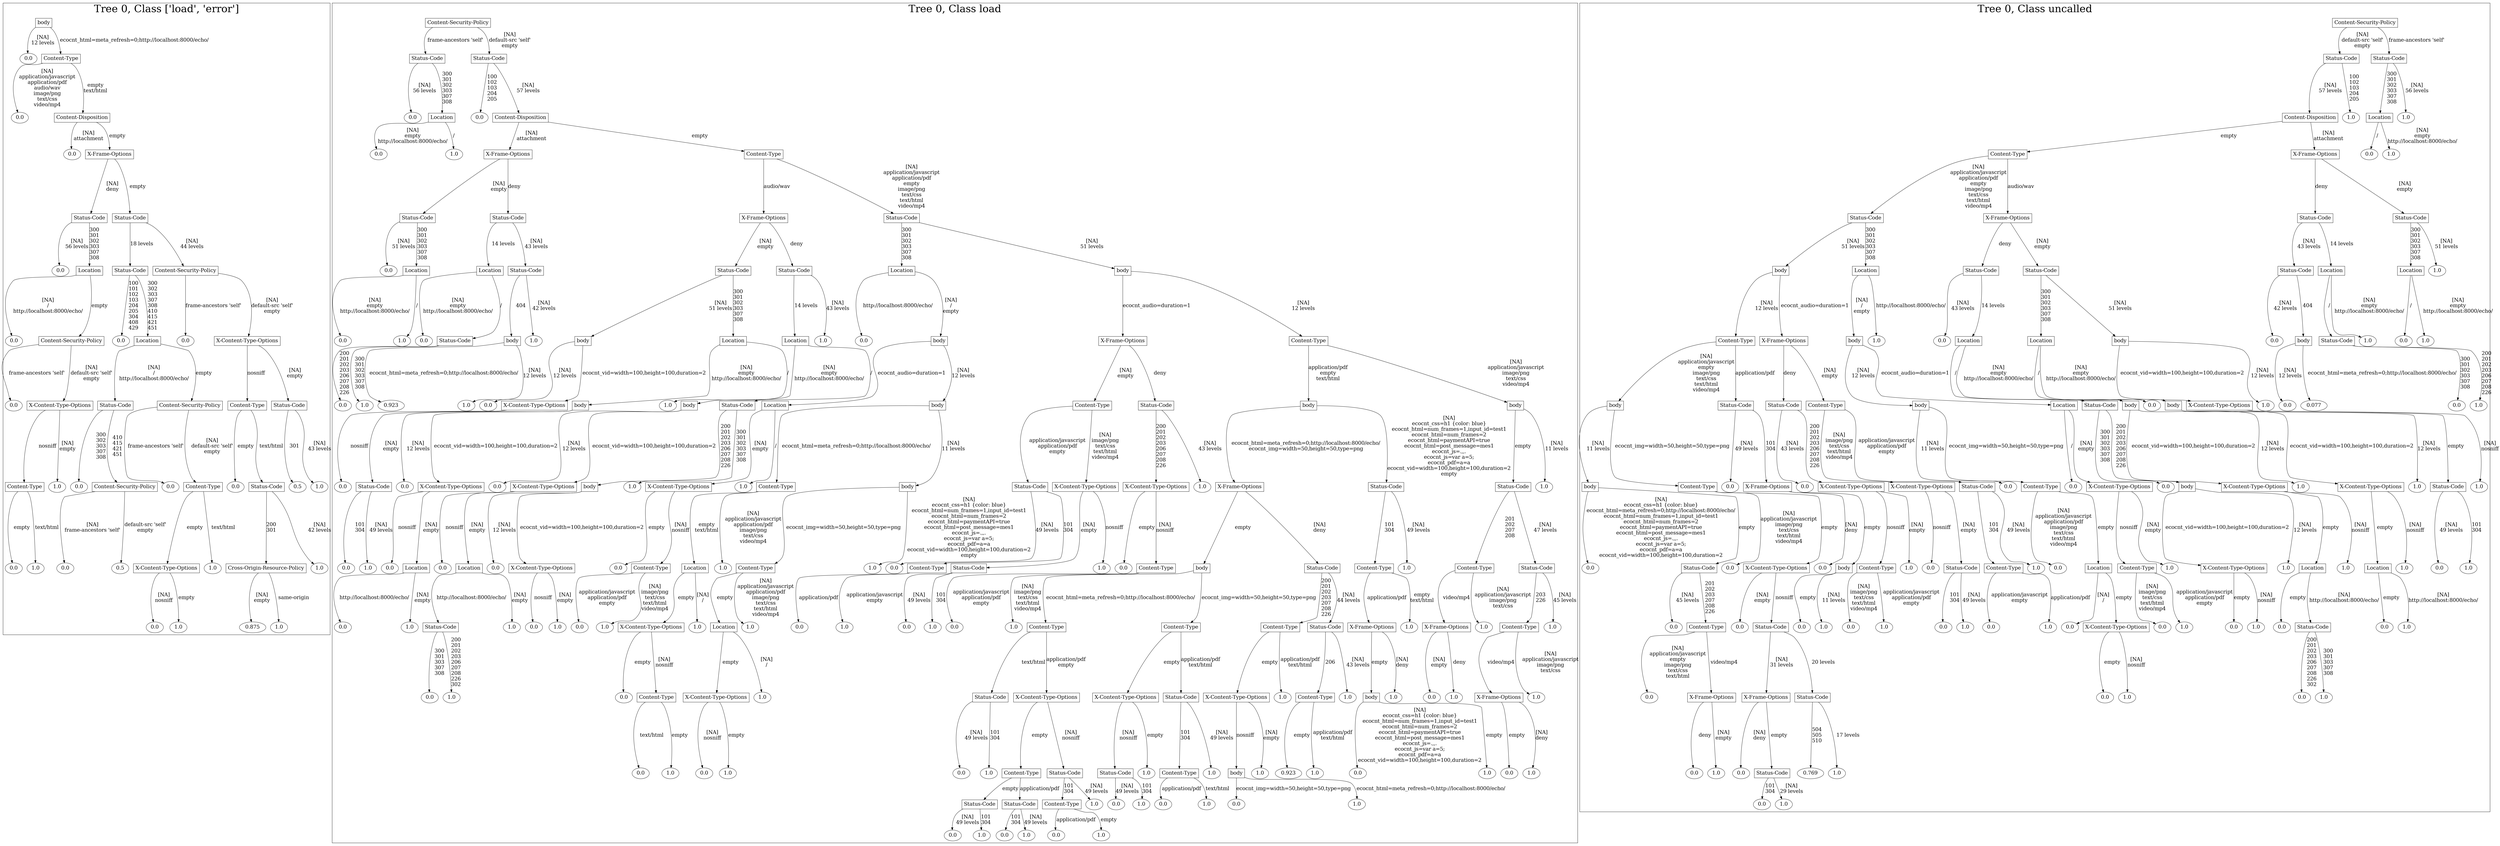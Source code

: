 /*
Generated by:
    http://https://github.com/h2oai/h2o-3/tree/master/h2o-genmodel/src/main/java/hex/genmodel/tools/PrintMojo.java
*/

/*
On a mac:

$ brew install graphviz
$ dot -Tpng file.gv -o file.png
$ open file.png
*/

digraph G {

subgraph cluster_0 {
/* Nodes */

/* Level 0 */
{
"SG_0_Node_0" [shape=box, fontsize=20, label="body"]
}

/* Level 1 */
{
"SG_0_Node_26" [fontsize=20, label="0.0"]
"SG_0_Node_1" [shape=box, fontsize=20, label="Content-Type"]
}

/* Level 2 */
{
"SG_0_Node_27" [fontsize=20, label="0.0"]
"SG_0_Node_2" [shape=box, fontsize=20, label="Content-Disposition"]
}

/* Level 3 */
{
"SG_0_Node_28" [fontsize=20, label="0.0"]
"SG_0_Node_3" [shape=box, fontsize=20, label="X-Frame-Options"]
}

/* Level 4 */
{
"SG_0_Node_4" [shape=box, fontsize=20, label="Status-Code"]
"SG_0_Node_5" [shape=box, fontsize=20, label="Status-Code"]
}

/* Level 5 */
{
"SG_0_Node_29" [fontsize=20, label="0.0"]
"SG_0_Node_6" [shape=box, fontsize=20, label="Location"]
"SG_0_Node_7" [shape=box, fontsize=20, label="Status-Code"]
"SG_0_Node_8" [shape=box, fontsize=20, label="Content-Security-Policy"]
}

/* Level 6 */
{
"SG_0_Node_30" [fontsize=20, label="0.0"]
"SG_0_Node_9" [shape=box, fontsize=20, label="Content-Security-Policy"]
"SG_0_Node_31" [fontsize=20, label="0.0"]
"SG_0_Node_10" [shape=box, fontsize=20, label="Location"]
"SG_0_Node_32" [fontsize=20, label="0.0"]
"SG_0_Node_11" [shape=box, fontsize=20, label="X-Content-Type-Options"]
}

/* Level 7 */
{
"SG_0_Node_33" [fontsize=20, label="0.0"]
"SG_0_Node_12" [shape=box, fontsize=20, label="X-Content-Type-Options"]
"SG_0_Node_13" [shape=box, fontsize=20, label="Status-Code"]
"SG_0_Node_14" [shape=box, fontsize=20, label="Content-Security-Policy"]
"SG_0_Node_15" [shape=box, fontsize=20, label="Content-Type"]
"SG_0_Node_16" [shape=box, fontsize=20, label="Status-Code"]
}

/* Level 8 */
{
"SG_0_Node_17" [shape=box, fontsize=20, label="Content-Type"]
"SG_0_Node_34" [fontsize=20, label="1.0"]
"SG_0_Node_35" [fontsize=20, label="0.0"]
"SG_0_Node_18" [shape=box, fontsize=20, label="Content-Security-Policy"]
"SG_0_Node_36" [fontsize=20, label="0.0"]
"SG_0_Node_19" [shape=box, fontsize=20, label="Content-Type"]
"SG_0_Node_37" [fontsize=20, label="0.0"]
"SG_0_Node_20" [shape=box, fontsize=20, label="Status-Code"]
"SG_0_Node_38" [fontsize=20, label="0.5"]
"SG_0_Node_39" [fontsize=20, label="1.0"]
}

/* Level 9 */
{
"SG_0_Node_40" [fontsize=20, label="0.0"]
"SG_0_Node_41" [fontsize=20, label="1.0"]
"SG_0_Node_42" [fontsize=20, label="0.0"]
"SG_0_Node_43" [fontsize=20, label="0.5"]
"SG_0_Node_23" [shape=box, fontsize=20, label="X-Content-Type-Options"]
"SG_0_Node_44" [fontsize=20, label="1.0"]
"SG_0_Node_24" [shape=box, fontsize=20, label="Cross-Origin-Resource-Policy"]
"SG_0_Node_45" [fontsize=20, label="1.0"]
}

/* Level 10 */
{
"SG_0_Node_46" [fontsize=20, label="0.0"]
"SG_0_Node_47" [fontsize=20, label="1.0"]
"SG_0_Node_48" [fontsize=20, label="0.875"]
"SG_0_Node_49" [fontsize=20, label="1.0"]
}

/* Edges */
"SG_0_Node_0" -> "SG_0_Node_26" [fontsize=20, label="[NA]
12 levels
"]
"SG_0_Node_0" -> "SG_0_Node_1" [fontsize=20, label="ecocnt_html=meta_refresh=0;http://localhost:8000/echo/
"]
"SG_0_Node_1" -> "SG_0_Node_27" [fontsize=20, label="[NA]
application/javascript
application/pdf
audio/wav
image/png
text/css
video/mp4
"]
"SG_0_Node_1" -> "SG_0_Node_2" [fontsize=20, label="empty
text/html
"]
"SG_0_Node_2" -> "SG_0_Node_28" [fontsize=20, label="[NA]
attachment
"]
"SG_0_Node_2" -> "SG_0_Node_3" [fontsize=20, label="empty
"]
"SG_0_Node_3" -> "SG_0_Node_4" [fontsize=20, label="[NA]
deny
"]
"SG_0_Node_3" -> "SG_0_Node_5" [fontsize=20, label="empty
"]
"SG_0_Node_5" -> "SG_0_Node_7" [fontsize=20, label="18 levels
"]
"SG_0_Node_5" -> "SG_0_Node_8" [fontsize=20, label="[NA]
44 levels
"]
"SG_0_Node_8" -> "SG_0_Node_32" [fontsize=20, label="frame-ancestors 'self'
"]
"SG_0_Node_8" -> "SG_0_Node_11" [fontsize=20, label="[NA]
default-src 'self'
empty
"]
"SG_0_Node_11" -> "SG_0_Node_15" [fontsize=20, label="nosniff
"]
"SG_0_Node_11" -> "SG_0_Node_16" [fontsize=20, label="[NA]
empty
"]
"SG_0_Node_16" -> "SG_0_Node_38" [fontsize=20, label="301
"]
"SG_0_Node_16" -> "SG_0_Node_39" [fontsize=20, label="[NA]
43 levels
"]
"SG_0_Node_15" -> "SG_0_Node_37" [fontsize=20, label="empty
"]
"SG_0_Node_15" -> "SG_0_Node_20" [fontsize=20, label="text/html
"]
"SG_0_Node_20" -> "SG_0_Node_24" [fontsize=20, label="200
301
"]
"SG_0_Node_20" -> "SG_0_Node_45" [fontsize=20, label="[NA]
42 levels
"]
"SG_0_Node_24" -> "SG_0_Node_48" [fontsize=20, label="[NA]
empty
"]
"SG_0_Node_24" -> "SG_0_Node_49" [fontsize=20, label="same-origin
"]
"SG_0_Node_7" -> "SG_0_Node_31" [fontsize=20, label="100
101
102
103
204
205
304
408
429
"]
"SG_0_Node_7" -> "SG_0_Node_10" [fontsize=20, label="300
302
303
307
308
410
415
421
451
"]
"SG_0_Node_10" -> "SG_0_Node_13" [fontsize=20, label="[NA]
/
http://localhost:8000/echo/
"]
"SG_0_Node_10" -> "SG_0_Node_14" [fontsize=20, label="empty
"]
"SG_0_Node_14" -> "SG_0_Node_36" [fontsize=20, label="frame-ancestors 'self'
"]
"SG_0_Node_14" -> "SG_0_Node_19" [fontsize=20, label="[NA]
default-src 'self'
empty
"]
"SG_0_Node_19" -> "SG_0_Node_23" [fontsize=20, label="empty
"]
"SG_0_Node_19" -> "SG_0_Node_44" [fontsize=20, label="text/html
"]
"SG_0_Node_23" -> "SG_0_Node_46" [fontsize=20, label="[NA]
nosniff
"]
"SG_0_Node_23" -> "SG_0_Node_47" [fontsize=20, label="empty
"]
"SG_0_Node_13" -> "SG_0_Node_35" [fontsize=20, label="300
302
303
307
308
"]
"SG_0_Node_13" -> "SG_0_Node_18" [fontsize=20, label="410
415
421
451
"]
"SG_0_Node_18" -> "SG_0_Node_42" [fontsize=20, label="[NA]
frame-ancestors 'self'
"]
"SG_0_Node_18" -> "SG_0_Node_43" [fontsize=20, label="default-src 'self'
empty
"]
"SG_0_Node_4" -> "SG_0_Node_29" [fontsize=20, label="[NA]
56 levels
"]
"SG_0_Node_4" -> "SG_0_Node_6" [fontsize=20, label="300
301
302
303
307
308
"]
"SG_0_Node_6" -> "SG_0_Node_30" [fontsize=20, label="[NA]
/
http://localhost:8000/echo/
"]
"SG_0_Node_6" -> "SG_0_Node_9" [fontsize=20, label="empty
"]
"SG_0_Node_9" -> "SG_0_Node_33" [fontsize=20, label="frame-ancestors 'self'
"]
"SG_0_Node_9" -> "SG_0_Node_12" [fontsize=20, label="[NA]
default-src 'self'
empty
"]
"SG_0_Node_12" -> "SG_0_Node_17" [fontsize=20, label="nosniff
"]
"SG_0_Node_12" -> "SG_0_Node_34" [fontsize=20, label="[NA]
empty
"]
"SG_0_Node_17" -> "SG_0_Node_40" [fontsize=20, label="empty
"]
"SG_0_Node_17" -> "SG_0_Node_41" [fontsize=20, label="text/html
"]

fontsize=40
label="Tree 0, Class ['load', 'error']"
}

subgraph cluster_1 {
/* Nodes */

/* Level 0 */
{
"SG_1_Node_0" [shape=box, fontsize=20, label="Content-Security-Policy"]
}

/* Level 1 */
{
"SG_1_Node_1" [shape=box, fontsize=20, label="Status-Code"]
"SG_1_Node_2" [shape=box, fontsize=20, label="Status-Code"]
}

/* Level 2 */
{
"SG_1_Node_93" [fontsize=20, label="0.0"]
"SG_1_Node_3" [shape=box, fontsize=20, label="Location"]
"SG_1_Node_94" [fontsize=20, label="0.0"]
"SG_1_Node_4" [shape=box, fontsize=20, label="Content-Disposition"]
}

/* Level 3 */
{
"SG_1_Node_95" [fontsize=20, label="0.0"]
"SG_1_Node_96" [fontsize=20, label="1.0"]
"SG_1_Node_5" [shape=box, fontsize=20, label="X-Frame-Options"]
"SG_1_Node_6" [shape=box, fontsize=20, label="Content-Type"]
}

/* Level 4 */
{
"SG_1_Node_7" [shape=box, fontsize=20, label="Status-Code"]
"SG_1_Node_8" [shape=box, fontsize=20, label="Status-Code"]
"SG_1_Node_9" [shape=box, fontsize=20, label="X-Frame-Options"]
"SG_1_Node_10" [shape=box, fontsize=20, label="Status-Code"]
}

/* Level 5 */
{
"SG_1_Node_97" [fontsize=20, label="0.0"]
"SG_1_Node_11" [shape=box, fontsize=20, label="Location"]
"SG_1_Node_12" [shape=box, fontsize=20, label="Location"]
"SG_1_Node_13" [shape=box, fontsize=20, label="Status-Code"]
"SG_1_Node_14" [shape=box, fontsize=20, label="Status-Code"]
"SG_1_Node_15" [shape=box, fontsize=20, label="Status-Code"]
"SG_1_Node_16" [shape=box, fontsize=20, label="Location"]
"SG_1_Node_17" [shape=box, fontsize=20, label="body"]
}

/* Level 6 */
{
"SG_1_Node_98" [fontsize=20, label="0.0"]
"SG_1_Node_99" [fontsize=20, label="1.0"]
"SG_1_Node_100" [fontsize=20, label="0.0"]
"SG_1_Node_18" [shape=box, fontsize=20, label="Status-Code"]
"SG_1_Node_19" [shape=box, fontsize=20, label="body"]
"SG_1_Node_101" [fontsize=20, label="1.0"]
"SG_1_Node_20" [shape=box, fontsize=20, label="body"]
"SG_1_Node_21" [shape=box, fontsize=20, label="Location"]
"SG_1_Node_22" [shape=box, fontsize=20, label="Location"]
"SG_1_Node_102" [fontsize=20, label="1.0"]
"SG_1_Node_103" [fontsize=20, label="0.0"]
"SG_1_Node_23" [shape=box, fontsize=20, label="body"]
"SG_1_Node_24" [shape=box, fontsize=20, label="X-Frame-Options"]
"SG_1_Node_25" [shape=box, fontsize=20, label="Content-Type"]
}

/* Level 7 */
{
"SG_1_Node_104" [fontsize=20, label="0.0"]
"SG_1_Node_105" [fontsize=20, label="1.0"]
"SG_1_Node_106" [fontsize=20, label="0.923"]
"SG_1_Node_107" [fontsize=20, label="1.0"]
"SG_1_Node_108" [fontsize=20, label="0.0"]
"SG_1_Node_27" [shape=box, fontsize=20, label="X-Content-Type-Options"]
"SG_1_Node_28" [shape=box, fontsize=20, label="body"]
"SG_1_Node_109" [fontsize=20, label="1.0"]
"SG_1_Node_29" [shape=box, fontsize=20, label="body"]
"SG_1_Node_30" [shape=box, fontsize=20, label="Status-Code"]
"SG_1_Node_31" [shape=box, fontsize=20, label="Location"]
"SG_1_Node_32" [shape=box, fontsize=20, label="body"]
"SG_1_Node_33" [shape=box, fontsize=20, label="Content-Type"]
"SG_1_Node_34" [shape=box, fontsize=20, label="Status-Code"]
"SG_1_Node_35" [shape=box, fontsize=20, label="body"]
"SG_1_Node_36" [shape=box, fontsize=20, label="body"]
}

/* Level 8 */
{
"SG_1_Node_110" [fontsize=20, label="0.0"]
"SG_1_Node_37" [shape=box, fontsize=20, label="Status-Code"]
"SG_1_Node_111" [fontsize=20, label="0.0"]
"SG_1_Node_38" [shape=box, fontsize=20, label="X-Content-Type-Options"]
"SG_1_Node_112" [fontsize=20, label="0.0"]
"SG_1_Node_39" [shape=box, fontsize=20, label="X-Content-Type-Options"]
"SG_1_Node_40" [shape=box, fontsize=20, label="body"]
"SG_1_Node_113" [fontsize=20, label="1.0"]
"SG_1_Node_41" [shape=box, fontsize=20, label="X-Content-Type-Options"]
"SG_1_Node_114" [fontsize=20, label="1.0"]
"SG_1_Node_42" [shape=box, fontsize=20, label="Content-Type"]
"SG_1_Node_43" [shape=box, fontsize=20, label="body"]
"SG_1_Node_44" [shape=box, fontsize=20, label="Status-Code"]
"SG_1_Node_45" [shape=box, fontsize=20, label="X-Content-Type-Options"]
"SG_1_Node_46" [shape=box, fontsize=20, label="X-Content-Type-Options"]
"SG_1_Node_115" [fontsize=20, label="1.0"]
"SG_1_Node_47" [shape=box, fontsize=20, label="X-Frame-Options"]
"SG_1_Node_48" [shape=box, fontsize=20, label="Status-Code"]
"SG_1_Node_49" [shape=box, fontsize=20, label="Status-Code"]
"SG_1_Node_116" [fontsize=20, label="1.0"]
}

/* Level 9 */
{
"SG_1_Node_117" [fontsize=20, label="0.0"]
"SG_1_Node_118" [fontsize=20, label="1.0"]
"SG_1_Node_119" [fontsize=20, label="0.0"]
"SG_1_Node_50" [shape=box, fontsize=20, label="Location"]
"SG_1_Node_120" [fontsize=20, label="0.0"]
"SG_1_Node_51" [shape=box, fontsize=20, label="Location"]
"SG_1_Node_121" [fontsize=20, label="0.0"]
"SG_1_Node_52" [shape=box, fontsize=20, label="X-Content-Type-Options"]
"SG_1_Node_122" [fontsize=20, label="0.0"]
"SG_1_Node_53" [shape=box, fontsize=20, label="Content-Type"]
"SG_1_Node_54" [shape=box, fontsize=20, label="Location"]
"SG_1_Node_123" [fontsize=20, label="1.0"]
"SG_1_Node_55" [shape=box, fontsize=20, label="Content-Type"]
"SG_1_Node_124" [fontsize=20, label="1.0"]
"SG_1_Node_125" [fontsize=20, label="0.0"]
"SG_1_Node_56" [shape=box, fontsize=20, label="Content-Type"]
"SG_1_Node_57" [shape=box, fontsize=20, label="Status-Code"]
"SG_1_Node_126" [fontsize=20, label="1.0"]
"SG_1_Node_127" [fontsize=20, label="0.0"]
"SG_1_Node_58" [shape=box, fontsize=20, label="Content-Type"]
"SG_1_Node_59" [shape=box, fontsize=20, label="body"]
"SG_1_Node_60" [shape=box, fontsize=20, label="Status-Code"]
"SG_1_Node_61" [shape=box, fontsize=20, label="Content-Type"]
"SG_1_Node_128" [fontsize=20, label="1.0"]
"SG_1_Node_62" [shape=box, fontsize=20, label="Content-Type"]
"SG_1_Node_63" [shape=box, fontsize=20, label="Status-Code"]
}

/* Level 10 */
{
"SG_1_Node_129" [fontsize=20, label="0.0"]
"SG_1_Node_130" [fontsize=20, label="1.0"]
"SG_1_Node_64" [shape=box, fontsize=20, label="Status-Code"]
"SG_1_Node_131" [fontsize=20, label="1.0"]
"SG_1_Node_132" [fontsize=20, label="0.0"]
"SG_1_Node_133" [fontsize=20, label="1.0"]
"SG_1_Node_134" [fontsize=20, label="0.0"]
"SG_1_Node_135" [fontsize=20, label="1.0"]
"SG_1_Node_65" [shape=box, fontsize=20, label="X-Content-Type-Options"]
"SG_1_Node_136" [fontsize=20, label="1.0"]
"SG_1_Node_66" [shape=box, fontsize=20, label="Location"]
"SG_1_Node_137" [fontsize=20, label="1.0"]
"SG_1_Node_138" [fontsize=20, label="0.0"]
"SG_1_Node_139" [fontsize=20, label="1.0"]
"SG_1_Node_140" [fontsize=20, label="0.0"]
"SG_1_Node_141" [fontsize=20, label="1.0"]
"SG_1_Node_142" [fontsize=20, label="0.0"]
"SG_1_Node_143" [fontsize=20, label="1.0"]
"SG_1_Node_67" [shape=box, fontsize=20, label="Content-Type"]
"SG_1_Node_68" [shape=box, fontsize=20, label="Content-Type"]
"SG_1_Node_69" [shape=box, fontsize=20, label="Content-Type"]
"SG_1_Node_70" [shape=box, fontsize=20, label="Status-Code"]
"SG_1_Node_71" [shape=box, fontsize=20, label="X-Frame-Options"]
"SG_1_Node_144" [fontsize=20, label="1.0"]
"SG_1_Node_72" [shape=box, fontsize=20, label="X-Frame-Options"]
"SG_1_Node_145" [fontsize=20, label="1.0"]
"SG_1_Node_73" [shape=box, fontsize=20, label="Content-Type"]
"SG_1_Node_146" [fontsize=20, label="1.0"]
}

/* Level 11 */
{
"SG_1_Node_147" [fontsize=20, label="0.0"]
"SG_1_Node_148" [fontsize=20, label="1.0"]
"SG_1_Node_149" [fontsize=20, label="0.0"]
"SG_1_Node_74" [shape=box, fontsize=20, label="Content-Type"]
"SG_1_Node_75" [shape=box, fontsize=20, label="X-Content-Type-Options"]
"SG_1_Node_150" [fontsize=20, label="1.0"]
"SG_1_Node_76" [shape=box, fontsize=20, label="Status-Code"]
"SG_1_Node_77" [shape=box, fontsize=20, label="X-Content-Type-Options"]
"SG_1_Node_78" [shape=box, fontsize=20, label="X-Content-Type-Options"]
"SG_1_Node_79" [shape=box, fontsize=20, label="Status-Code"]
"SG_1_Node_80" [shape=box, fontsize=20, label="X-Content-Type-Options"]
"SG_1_Node_151" [fontsize=20, label="1.0"]
"SG_1_Node_81" [shape=box, fontsize=20, label="Content-Type"]
"SG_1_Node_152" [fontsize=20, label="1.0"]
"SG_1_Node_82" [shape=box, fontsize=20, label="body"]
"SG_1_Node_153" [fontsize=20, label="1.0"]
"SG_1_Node_154" [fontsize=20, label="0.0"]
"SG_1_Node_155" [fontsize=20, label="1.0"]
"SG_1_Node_83" [shape=box, fontsize=20, label="X-Frame-Options"]
"SG_1_Node_156" [fontsize=20, label="1.0"]
}

/* Level 12 */
{
"SG_1_Node_157" [fontsize=20, label="0.0"]
"SG_1_Node_158" [fontsize=20, label="1.0"]
"SG_1_Node_159" [fontsize=20, label="0.0"]
"SG_1_Node_160" [fontsize=20, label="1.0"]
"SG_1_Node_161" [fontsize=20, label="0.0"]
"SG_1_Node_162" [fontsize=20, label="1.0"]
"SG_1_Node_84" [shape=box, fontsize=20, label="Content-Type"]
"SG_1_Node_85" [shape=box, fontsize=20, label="Status-Code"]
"SG_1_Node_86" [shape=box, fontsize=20, label="Status-Code"]
"SG_1_Node_163" [fontsize=20, label="1.0"]
"SG_1_Node_87" [shape=box, fontsize=20, label="Content-Type"]
"SG_1_Node_164" [fontsize=20, label="1.0"]
"SG_1_Node_88" [shape=box, fontsize=20, label="body"]
"SG_1_Node_165" [fontsize=20, label="1.0"]
"SG_1_Node_166" [fontsize=20, label="0.923"]
"SG_1_Node_167" [fontsize=20, label="1.0"]
"SG_1_Node_168" [fontsize=20, label="0.0"]
"SG_1_Node_169" [fontsize=20, label="1.0"]
"SG_1_Node_170" [fontsize=20, label="0.0"]
"SG_1_Node_171" [fontsize=20, label="1.0"]
}

/* Level 13 */
{
"SG_1_Node_90" [shape=box, fontsize=20, label="Status-Code"]
"SG_1_Node_91" [shape=box, fontsize=20, label="Status-Code"]
"SG_1_Node_92" [shape=box, fontsize=20, label="Content-Type"]
"SG_1_Node_172" [fontsize=20, label="1.0"]
"SG_1_Node_173" [fontsize=20, label="0.0"]
"SG_1_Node_174" [fontsize=20, label="1.0"]
"SG_1_Node_175" [fontsize=20, label="0.0"]
"SG_1_Node_176" [fontsize=20, label="1.0"]
"SG_1_Node_177" [fontsize=20, label="0.0"]
"SG_1_Node_178" [fontsize=20, label="1.0"]
}

/* Level 14 */
{
"SG_1_Node_179" [fontsize=20, label="0.0"]
"SG_1_Node_180" [fontsize=20, label="1.0"]
"SG_1_Node_181" [fontsize=20, label="0.0"]
"SG_1_Node_182" [fontsize=20, label="1.0"]
"SG_1_Node_183" [fontsize=20, label="0.0"]
"SG_1_Node_184" [fontsize=20, label="1.0"]
}

/* Edges */
"SG_1_Node_0" -> "SG_1_Node_1" [fontsize=20, label="frame-ancestors 'self'
"]
"SG_1_Node_0" -> "SG_1_Node_2" [fontsize=20, label="[NA]
default-src 'self'
empty
"]
"SG_1_Node_2" -> "SG_1_Node_94" [fontsize=20, label="100
102
103
204
205
"]
"SG_1_Node_2" -> "SG_1_Node_4" [fontsize=20, label="[NA]
57 levels
"]
"SG_1_Node_4" -> "SG_1_Node_5" [fontsize=20, label="[NA]
attachment
"]
"SG_1_Node_4" -> "SG_1_Node_6" [fontsize=20, label="empty
"]
"SG_1_Node_6" -> "SG_1_Node_9" [fontsize=20, label="audio/wav
"]
"SG_1_Node_6" -> "SG_1_Node_10" [fontsize=20, label="[NA]
application/javascript
application/pdf
empty
image/png
text/css
text/html
video/mp4
"]
"SG_1_Node_10" -> "SG_1_Node_16" [fontsize=20, label="300
301
302
303
307
308
"]
"SG_1_Node_10" -> "SG_1_Node_17" [fontsize=20, label="[NA]
51 levels
"]
"SG_1_Node_17" -> "SG_1_Node_24" [fontsize=20, label="ecocnt_audio=duration=1
"]
"SG_1_Node_17" -> "SG_1_Node_25" [fontsize=20, label="[NA]
12 levels
"]
"SG_1_Node_25" -> "SG_1_Node_35" [fontsize=20, label="application/pdf
empty
text/html
"]
"SG_1_Node_25" -> "SG_1_Node_36" [fontsize=20, label="[NA]
application/javascript
image/png
text/css
video/mp4
"]
"SG_1_Node_36" -> "SG_1_Node_49" [fontsize=20, label="empty
"]
"SG_1_Node_36" -> "SG_1_Node_116" [fontsize=20, label="[NA]
11 levels
"]
"SG_1_Node_49" -> "SG_1_Node_62" [fontsize=20, label="201
202
207
208
"]
"SG_1_Node_49" -> "SG_1_Node_63" [fontsize=20, label="[NA]
47 levels
"]
"SG_1_Node_63" -> "SG_1_Node_73" [fontsize=20, label="203
226
"]
"SG_1_Node_63" -> "SG_1_Node_146" [fontsize=20, label="[NA]
45 levels
"]
"SG_1_Node_73" -> "SG_1_Node_83" [fontsize=20, label="video/mp4
"]
"SG_1_Node_73" -> "SG_1_Node_156" [fontsize=20, label="[NA]
application/javascript
image/png
text/css
"]
"SG_1_Node_83" -> "SG_1_Node_170" [fontsize=20, label="empty
"]
"SG_1_Node_83" -> "SG_1_Node_171" [fontsize=20, label="[NA]
deny
"]
"SG_1_Node_62" -> "SG_1_Node_72" [fontsize=20, label="video/mp4
"]
"SG_1_Node_62" -> "SG_1_Node_145" [fontsize=20, label="[NA]
application/javascript
image/png
text/css
"]
"SG_1_Node_72" -> "SG_1_Node_154" [fontsize=20, label="[NA]
empty
"]
"SG_1_Node_72" -> "SG_1_Node_155" [fontsize=20, label="deny
"]
"SG_1_Node_35" -> "SG_1_Node_47" [fontsize=20, label="ecocnt_html=meta_refresh=0;http://localhost:8000/echo/
ecocnt_img=width=50,height=50,type=png
"]
"SG_1_Node_35" -> "SG_1_Node_48" [fontsize=20, label="[NA]
ecocnt_css=h1 {color: blue}
ecocnt_html=num_frames=1,input_id=test1
ecocnt_html=num_frames=2
ecocnt_html=paymentAPI=true
ecocnt_html=post_message=mes1
ecocnt_js=.,,.
ecocnt_js=var a=5;
ecocnt_pdf=a=a
ecocnt_vid=width=100,height=100,duration=2
empty
"]
"SG_1_Node_48" -> "SG_1_Node_61" [fontsize=20, label="101
304
"]
"SG_1_Node_48" -> "SG_1_Node_128" [fontsize=20, label="[NA]
49 levels
"]
"SG_1_Node_61" -> "SG_1_Node_71" [fontsize=20, label="application/pdf
"]
"SG_1_Node_61" -> "SG_1_Node_144" [fontsize=20, label="empty
text/html
"]
"SG_1_Node_71" -> "SG_1_Node_82" [fontsize=20, label="empty
"]
"SG_1_Node_71" -> "SG_1_Node_153" [fontsize=20, label="[NA]
deny
"]
"SG_1_Node_82" -> "SG_1_Node_168" [fontsize=20, label="[NA]
ecocnt_css=h1 {color: blue}
ecocnt_html=num_frames=1,input_id=test1
ecocnt_html=num_frames=2
ecocnt_html=paymentAPI=true
ecocnt_html=post_message=mes1
ecocnt_js=.,,.
ecocnt_js=var a=5;
ecocnt_pdf=a=a
ecocnt_vid=width=100,height=100,duration=2
"]
"SG_1_Node_82" -> "SG_1_Node_169" [fontsize=20, label="empty
"]
"SG_1_Node_47" -> "SG_1_Node_59" [fontsize=20, label="empty
"]
"SG_1_Node_47" -> "SG_1_Node_60" [fontsize=20, label="[NA]
deny
"]
"SG_1_Node_60" -> "SG_1_Node_69" [fontsize=20, label="200
201
202
203
207
208
226
"]
"SG_1_Node_60" -> "SG_1_Node_70" [fontsize=20, label="[NA]
44 levels
"]
"SG_1_Node_70" -> "SG_1_Node_81" [fontsize=20, label="206
"]
"SG_1_Node_70" -> "SG_1_Node_152" [fontsize=20, label="[NA]
43 levels
"]
"SG_1_Node_81" -> "SG_1_Node_166" [fontsize=20, label="empty
"]
"SG_1_Node_81" -> "SG_1_Node_167" [fontsize=20, label="application/pdf
text/html
"]
"SG_1_Node_69" -> "SG_1_Node_80" [fontsize=20, label="empty
"]
"SG_1_Node_69" -> "SG_1_Node_151" [fontsize=20, label="application/pdf
text/html
"]
"SG_1_Node_80" -> "SG_1_Node_88" [fontsize=20, label="nosniff
"]
"SG_1_Node_80" -> "SG_1_Node_165" [fontsize=20, label="[NA]
empty
"]
"SG_1_Node_88" -> "SG_1_Node_177" [fontsize=20, label="ecocnt_img=width=50,height=50,type=png
"]
"SG_1_Node_88" -> "SG_1_Node_178" [fontsize=20, label="ecocnt_html=meta_refresh=0;http://localhost:8000/echo/
"]
"SG_1_Node_59" -> "SG_1_Node_67" [fontsize=20, label="ecocnt_html=meta_refresh=0;http://localhost:8000/echo/
"]
"SG_1_Node_59" -> "SG_1_Node_68" [fontsize=20, label="ecocnt_img=width=50,height=50,type=png
"]
"SG_1_Node_68" -> "SG_1_Node_78" [fontsize=20, label="empty
"]
"SG_1_Node_68" -> "SG_1_Node_79" [fontsize=20, label="application/pdf
text/html
"]
"SG_1_Node_79" -> "SG_1_Node_87" [fontsize=20, label="101
304
"]
"SG_1_Node_79" -> "SG_1_Node_164" [fontsize=20, label="[NA]
49 levels
"]
"SG_1_Node_87" -> "SG_1_Node_175" [fontsize=20, label="application/pdf
"]
"SG_1_Node_87" -> "SG_1_Node_176" [fontsize=20, label="text/html
"]
"SG_1_Node_78" -> "SG_1_Node_86" [fontsize=20, label="[NA]
nosniff
"]
"SG_1_Node_78" -> "SG_1_Node_163" [fontsize=20, label="empty
"]
"SG_1_Node_86" -> "SG_1_Node_173" [fontsize=20, label="[NA]
49 levels
"]
"SG_1_Node_86" -> "SG_1_Node_174" [fontsize=20, label="101
304
"]
"SG_1_Node_67" -> "SG_1_Node_76" [fontsize=20, label="text/html
"]
"SG_1_Node_67" -> "SG_1_Node_77" [fontsize=20, label="application/pdf
empty
"]
"SG_1_Node_77" -> "SG_1_Node_84" [fontsize=20, label="empty
"]
"SG_1_Node_77" -> "SG_1_Node_85" [fontsize=20, label="[NA]
nosniff
"]
"SG_1_Node_85" -> "SG_1_Node_92" [fontsize=20, label="101
304
"]
"SG_1_Node_85" -> "SG_1_Node_172" [fontsize=20, label="[NA]
49 levels
"]
"SG_1_Node_92" -> "SG_1_Node_183" [fontsize=20, label="application/pdf
"]
"SG_1_Node_92" -> "SG_1_Node_184" [fontsize=20, label="empty
"]
"SG_1_Node_84" -> "SG_1_Node_90" [fontsize=20, label="empty
"]
"SG_1_Node_84" -> "SG_1_Node_91" [fontsize=20, label="application/pdf
"]
"SG_1_Node_91" -> "SG_1_Node_181" [fontsize=20, label="101
304
"]
"SG_1_Node_91" -> "SG_1_Node_182" [fontsize=20, label="[NA]
49 levels
"]
"SG_1_Node_90" -> "SG_1_Node_179" [fontsize=20, label="[NA]
49 levels
"]
"SG_1_Node_90" -> "SG_1_Node_180" [fontsize=20, label="101
304
"]
"SG_1_Node_76" -> "SG_1_Node_161" [fontsize=20, label="[NA]
49 levels
"]
"SG_1_Node_76" -> "SG_1_Node_162" [fontsize=20, label="101
304
"]
"SG_1_Node_24" -> "SG_1_Node_33" [fontsize=20, label="[NA]
empty
"]
"SG_1_Node_24" -> "SG_1_Node_34" [fontsize=20, label="deny
"]
"SG_1_Node_34" -> "SG_1_Node_46" [fontsize=20, label="200
201
202
203
206
207
208
226
"]
"SG_1_Node_34" -> "SG_1_Node_115" [fontsize=20, label="[NA]
43 levels
"]
"SG_1_Node_46" -> "SG_1_Node_127" [fontsize=20, label="empty
"]
"SG_1_Node_46" -> "SG_1_Node_58" [fontsize=20, label="[NA]
nosniff
"]
"SG_1_Node_58" -> "SG_1_Node_142" [fontsize=20, label="application/javascript
application/pdf
empty
"]
"SG_1_Node_58" -> "SG_1_Node_143" [fontsize=20, label="[NA]
image/png
text/css
text/html
video/mp4
"]
"SG_1_Node_33" -> "SG_1_Node_44" [fontsize=20, label="application/javascript
application/pdf
empty
"]
"SG_1_Node_33" -> "SG_1_Node_45" [fontsize=20, label="[NA]
image/png
text/css
text/html
video/mp4
"]
"SG_1_Node_45" -> "SG_1_Node_57" [fontsize=20, label="[NA]
empty
"]
"SG_1_Node_45" -> "SG_1_Node_126" [fontsize=20, label="nosniff
"]
"SG_1_Node_57" -> "SG_1_Node_140" [fontsize=20, label="[NA]
49 levels
"]
"SG_1_Node_57" -> "SG_1_Node_141" [fontsize=20, label="101
304
"]
"SG_1_Node_44" -> "SG_1_Node_125" [fontsize=20, label="[NA]
49 levels
"]
"SG_1_Node_44" -> "SG_1_Node_56" [fontsize=20, label="101
304
"]
"SG_1_Node_56" -> "SG_1_Node_138" [fontsize=20, label="application/pdf
"]
"SG_1_Node_56" -> "SG_1_Node_139" [fontsize=20, label="application/javascript
empty
"]
"SG_1_Node_16" -> "SG_1_Node_103" [fontsize=20, label="http://localhost:8000/echo/
"]
"SG_1_Node_16" -> "SG_1_Node_23" [fontsize=20, label="[NA]
/
empty
"]
"SG_1_Node_23" -> "SG_1_Node_31" [fontsize=20, label="ecocnt_audio=duration=1
"]
"SG_1_Node_23" -> "SG_1_Node_32" [fontsize=20, label="[NA]
12 levels
"]
"SG_1_Node_32" -> "SG_1_Node_42" [fontsize=20, label="ecocnt_html=meta_refresh=0;http://localhost:8000/echo/
"]
"SG_1_Node_32" -> "SG_1_Node_43" [fontsize=20, label="[NA]
11 levels
"]
"SG_1_Node_43" -> "SG_1_Node_55" [fontsize=20, label="ecocnt_img=width=50,height=50,type=png
"]
"SG_1_Node_43" -> "SG_1_Node_124" [fontsize=20, label="[NA]
ecocnt_css=h1 {color: blue}
ecocnt_html=num_frames=1,input_id=test1
ecocnt_html=num_frames=2
ecocnt_html=paymentAPI=true
ecocnt_html=post_message=mes1
ecocnt_js=.,,.
ecocnt_js=var a=5;
ecocnt_pdf=a=a
ecocnt_vid=width=100,height=100,duration=2
empty
"]
"SG_1_Node_55" -> "SG_1_Node_66" [fontsize=20, label="empty
"]
"SG_1_Node_55" -> "SG_1_Node_137" [fontsize=20, label="[NA]
application/javascript
application/pdf
image/png
text/css
text/html
video/mp4
"]
"SG_1_Node_66" -> "SG_1_Node_75" [fontsize=20, label="empty
"]
"SG_1_Node_66" -> "SG_1_Node_150" [fontsize=20, label="[NA]
/
"]
"SG_1_Node_75" -> "SG_1_Node_159" [fontsize=20, label="[NA]
nosniff
"]
"SG_1_Node_75" -> "SG_1_Node_160" [fontsize=20, label="empty
"]
"SG_1_Node_42" -> "SG_1_Node_54" [fontsize=20, label="empty
text/html
"]
"SG_1_Node_42" -> "SG_1_Node_123" [fontsize=20, label="[NA]
application/javascript
application/pdf
image/png
text/css
video/mp4
"]
"SG_1_Node_54" -> "SG_1_Node_65" [fontsize=20, label="empty
"]
"SG_1_Node_54" -> "SG_1_Node_136" [fontsize=20, label="[NA]
/
"]
"SG_1_Node_65" -> "SG_1_Node_149" [fontsize=20, label="empty
"]
"SG_1_Node_65" -> "SG_1_Node_74" [fontsize=20, label="[NA]
nosniff
"]
"SG_1_Node_74" -> "SG_1_Node_157" [fontsize=20, label="text/html
"]
"SG_1_Node_74" -> "SG_1_Node_158" [fontsize=20, label="empty
"]
"SG_1_Node_31" -> "SG_1_Node_41" [fontsize=20, label="[NA]
empty
"]
"SG_1_Node_31" -> "SG_1_Node_114" [fontsize=20, label="/
"]
"SG_1_Node_41" -> "SG_1_Node_122" [fontsize=20, label="empty
"]
"SG_1_Node_41" -> "SG_1_Node_53" [fontsize=20, label="[NA]
nosniff
"]
"SG_1_Node_53" -> "SG_1_Node_134" [fontsize=20, label="application/javascript
application/pdf
empty
"]
"SG_1_Node_53" -> "SG_1_Node_135" [fontsize=20, label="[NA]
image/png
text/css
text/html
video/mp4
"]
"SG_1_Node_9" -> "SG_1_Node_14" [fontsize=20, label="[NA]
empty
"]
"SG_1_Node_9" -> "SG_1_Node_15" [fontsize=20, label="deny
"]
"SG_1_Node_15" -> "SG_1_Node_22" [fontsize=20, label="14 levels
"]
"SG_1_Node_15" -> "SG_1_Node_102" [fontsize=20, label="[NA]
43 levels
"]
"SG_1_Node_22" -> "SG_1_Node_29" [fontsize=20, label="[NA]
empty
http://localhost:8000/echo/
"]
"SG_1_Node_22" -> "SG_1_Node_30" [fontsize=20, label="/
"]
"SG_1_Node_30" -> "SG_1_Node_40" [fontsize=20, label="200
201
202
203
206
207
208
226
"]
"SG_1_Node_30" -> "SG_1_Node_113" [fontsize=20, label="300
301
302
303
307
308
"]
"SG_1_Node_40" -> "SG_1_Node_121" [fontsize=20, label="[NA]
12 levels
"]
"SG_1_Node_40" -> "SG_1_Node_52" [fontsize=20, label="ecocnt_vid=width=100,height=100,duration=2
"]
"SG_1_Node_52" -> "SG_1_Node_132" [fontsize=20, label="nosniff
"]
"SG_1_Node_52" -> "SG_1_Node_133" [fontsize=20, label="[NA]
empty
"]
"SG_1_Node_29" -> "SG_1_Node_112" [fontsize=20, label="[NA]
12 levels
"]
"SG_1_Node_29" -> "SG_1_Node_39" [fontsize=20, label="ecocnt_vid=width=100,height=100,duration=2
"]
"SG_1_Node_39" -> "SG_1_Node_120" [fontsize=20, label="nosniff
"]
"SG_1_Node_39" -> "SG_1_Node_51" [fontsize=20, label="[NA]
empty
"]
"SG_1_Node_51" -> "SG_1_Node_64" [fontsize=20, label="http://localhost:8000/echo/
"]
"SG_1_Node_51" -> "SG_1_Node_131" [fontsize=20, label="[NA]
empty
"]
"SG_1_Node_64" -> "SG_1_Node_147" [fontsize=20, label="300
301
303
307
308
"]
"SG_1_Node_64" -> "SG_1_Node_148" [fontsize=20, label="200
201
202
203
206
207
208
226
302
"]
"SG_1_Node_14" -> "SG_1_Node_20" [fontsize=20, label="[NA]
51 levels
"]
"SG_1_Node_14" -> "SG_1_Node_21" [fontsize=20, label="300
301
302
303
307
308
"]
"SG_1_Node_21" -> "SG_1_Node_28" [fontsize=20, label="[NA]
empty
http://localhost:8000/echo/
"]
"SG_1_Node_21" -> "SG_1_Node_109" [fontsize=20, label="/
"]
"SG_1_Node_28" -> "SG_1_Node_111" [fontsize=20, label="[NA]
12 levels
"]
"SG_1_Node_28" -> "SG_1_Node_38" [fontsize=20, label="ecocnt_vid=width=100,height=100,duration=2
"]
"SG_1_Node_38" -> "SG_1_Node_119" [fontsize=20, label="nosniff
"]
"SG_1_Node_38" -> "SG_1_Node_50" [fontsize=20, label="[NA]
empty
"]
"SG_1_Node_50" -> "SG_1_Node_129" [fontsize=20, label="http://localhost:8000/echo/
"]
"SG_1_Node_50" -> "SG_1_Node_130" [fontsize=20, label="[NA]
empty
"]
"SG_1_Node_20" -> "SG_1_Node_108" [fontsize=20, label="[NA]
12 levels
"]
"SG_1_Node_20" -> "SG_1_Node_27" [fontsize=20, label="ecocnt_vid=width=100,height=100,duration=2
"]
"SG_1_Node_27" -> "SG_1_Node_110" [fontsize=20, label="nosniff
"]
"SG_1_Node_27" -> "SG_1_Node_37" [fontsize=20, label="[NA]
empty
"]
"SG_1_Node_37" -> "SG_1_Node_117" [fontsize=20, label="101
304
"]
"SG_1_Node_37" -> "SG_1_Node_118" [fontsize=20, label="[NA]
49 levels
"]
"SG_1_Node_5" -> "SG_1_Node_7" [fontsize=20, label="[NA]
empty
"]
"SG_1_Node_5" -> "SG_1_Node_8" [fontsize=20, label="deny
"]
"SG_1_Node_8" -> "SG_1_Node_12" [fontsize=20, label="14 levels
"]
"SG_1_Node_8" -> "SG_1_Node_13" [fontsize=20, label="[NA]
43 levels
"]
"SG_1_Node_13" -> "SG_1_Node_19" [fontsize=20, label="404
"]
"SG_1_Node_13" -> "SG_1_Node_101" [fontsize=20, label="[NA]
42 levels
"]
"SG_1_Node_19" -> "SG_1_Node_106" [fontsize=20, label="ecocnt_html=meta_refresh=0;http://localhost:8000/echo/
"]
"SG_1_Node_19" -> "SG_1_Node_107" [fontsize=20, label="[NA]
12 levels
"]
"SG_1_Node_12" -> "SG_1_Node_100" [fontsize=20, label="[NA]
empty
http://localhost:8000/echo/
"]
"SG_1_Node_12" -> "SG_1_Node_18" [fontsize=20, label="/
"]
"SG_1_Node_18" -> "SG_1_Node_104" [fontsize=20, label="200
201
202
203
206
207
208
226
"]
"SG_1_Node_18" -> "SG_1_Node_105" [fontsize=20, label="300
301
302
303
307
308
"]
"SG_1_Node_7" -> "SG_1_Node_97" [fontsize=20, label="[NA]
51 levels
"]
"SG_1_Node_7" -> "SG_1_Node_11" [fontsize=20, label="300
301
302
303
307
308
"]
"SG_1_Node_11" -> "SG_1_Node_98" [fontsize=20, label="[NA]
empty
http://localhost:8000/echo/
"]
"SG_1_Node_11" -> "SG_1_Node_99" [fontsize=20, label="/
"]
"SG_1_Node_1" -> "SG_1_Node_93" [fontsize=20, label="[NA]
56 levels
"]
"SG_1_Node_1" -> "SG_1_Node_3" [fontsize=20, label="300
301
302
303
307
308
"]
"SG_1_Node_3" -> "SG_1_Node_95" [fontsize=20, label="[NA]
empty
http://localhost:8000/echo/
"]
"SG_1_Node_3" -> "SG_1_Node_96" [fontsize=20, label="/
"]

fontsize=40
label="Tree 0, Class load"
}

subgraph cluster_2 {
/* Nodes */

/* Level 0 */
{
"SG_2_Node_0" [shape=box, fontsize=20, label="Content-Security-Policy"]
}

/* Level 1 */
{
"SG_2_Node_1" [shape=box, fontsize=20, label="Status-Code"]
"SG_2_Node_2" [shape=box, fontsize=20, label="Status-Code"]
}

/* Level 2 */
{
"SG_2_Node_3" [shape=box, fontsize=20, label="Content-Disposition"]
"SG_2_Node_69" [fontsize=20, label="1.0"]
"SG_2_Node_4" [shape=box, fontsize=20, label="Location"]
"SG_2_Node_70" [fontsize=20, label="1.0"]
}

/* Level 3 */
{
"SG_2_Node_5" [shape=box, fontsize=20, label="Content-Type"]
"SG_2_Node_6" [shape=box, fontsize=20, label="X-Frame-Options"]
"SG_2_Node_71" [fontsize=20, label="0.0"]
"SG_2_Node_72" [fontsize=20, label="1.0"]
}

/* Level 4 */
{
"SG_2_Node_7" [shape=box, fontsize=20, label="Status-Code"]
"SG_2_Node_8" [shape=box, fontsize=20, label="X-Frame-Options"]
"SG_2_Node_9" [shape=box, fontsize=20, label="Status-Code"]
"SG_2_Node_10" [shape=box, fontsize=20, label="Status-Code"]
}

/* Level 5 */
{
"SG_2_Node_11" [shape=box, fontsize=20, label="body"]
"SG_2_Node_12" [shape=box, fontsize=20, label="Location"]
"SG_2_Node_13" [shape=box, fontsize=20, label="Status-Code"]
"SG_2_Node_14" [shape=box, fontsize=20, label="Status-Code"]
"SG_2_Node_15" [shape=box, fontsize=20, label="Status-Code"]
"SG_2_Node_16" [shape=box, fontsize=20, label="Location"]
"SG_2_Node_17" [shape=box, fontsize=20, label="Location"]
"SG_2_Node_73" [fontsize=20, label="1.0"]
}

/* Level 6 */
{
"SG_2_Node_18" [shape=box, fontsize=20, label="Content-Type"]
"SG_2_Node_19" [shape=box, fontsize=20, label="X-Frame-Options"]
"SG_2_Node_20" [shape=box, fontsize=20, label="body"]
"SG_2_Node_74" [fontsize=20, label="1.0"]
"SG_2_Node_75" [fontsize=20, label="0.0"]
"SG_2_Node_21" [shape=box, fontsize=20, label="Location"]
"SG_2_Node_22" [shape=box, fontsize=20, label="Location"]
"SG_2_Node_23" [shape=box, fontsize=20, label="body"]
"SG_2_Node_76" [fontsize=20, label="0.0"]
"SG_2_Node_24" [shape=box, fontsize=20, label="body"]
"SG_2_Node_25" [shape=box, fontsize=20, label="Status-Code"]
"SG_2_Node_77" [fontsize=20, label="1.0"]
"SG_2_Node_78" [fontsize=20, label="0.0"]
"SG_2_Node_79" [fontsize=20, label="1.0"]
}

/* Level 7 */
{
"SG_2_Node_26" [shape=box, fontsize=20, label="body"]
"SG_2_Node_27" [shape=box, fontsize=20, label="Status-Code"]
"SG_2_Node_28" [shape=box, fontsize=20, label="Status-Code"]
"SG_2_Node_29" [shape=box, fontsize=20, label="Content-Type"]
"SG_2_Node_30" [shape=box, fontsize=20, label="body"]
"SG_2_Node_31" [shape=box, fontsize=20, label="Location"]
"SG_2_Node_32" [shape=box, fontsize=20, label="Status-Code"]
"SG_2_Node_33" [shape=box, fontsize=20, label="body"]
"SG_2_Node_80" [fontsize=20, label="0.0"]
"SG_2_Node_34" [shape=box, fontsize=20, label="body"]
"SG_2_Node_35" [shape=box, fontsize=20, label="X-Content-Type-Options"]
"SG_2_Node_81" [fontsize=20, label="1.0"]
"SG_2_Node_82" [fontsize=20, label="0.0"]
"SG_2_Node_83" [fontsize=20, label="0.077"]
"SG_2_Node_84" [fontsize=20, label="0.0"]
"SG_2_Node_85" [fontsize=20, label="1.0"]
}

/* Level 8 */
{
"SG_2_Node_37" [shape=box, fontsize=20, label="body"]
"SG_2_Node_38" [shape=box, fontsize=20, label="Content-Type"]
"SG_2_Node_86" [fontsize=20, label="0.0"]
"SG_2_Node_39" [shape=box, fontsize=20, label="X-Frame-Options"]
"SG_2_Node_87" [fontsize=20, label="0.0"]
"SG_2_Node_40" [shape=box, fontsize=20, label="X-Content-Type-Options"]
"SG_2_Node_41" [shape=box, fontsize=20, label="X-Content-Type-Options"]
"SG_2_Node_42" [shape=box, fontsize=20, label="Status-Code"]
"SG_2_Node_88" [fontsize=20, label="0.0"]
"SG_2_Node_43" [shape=box, fontsize=20, label="Content-Type"]
"SG_2_Node_89" [fontsize=20, label="0.0"]
"SG_2_Node_44" [shape=box, fontsize=20, label="X-Content-Type-Options"]
"SG_2_Node_90" [fontsize=20, label="0.0"]
"SG_2_Node_45" [shape=box, fontsize=20, label="body"]
"SG_2_Node_46" [shape=box, fontsize=20, label="X-Content-Type-Options"]
"SG_2_Node_91" [fontsize=20, label="1.0"]
"SG_2_Node_47" [shape=box, fontsize=20, label="X-Content-Type-Options"]
"SG_2_Node_92" [fontsize=20, label="1.0"]
"SG_2_Node_48" [shape=box, fontsize=20, label="Status-Code"]
"SG_2_Node_93" [fontsize=20, label="1.0"]
}

/* Level 9 */
{
"SG_2_Node_94" [fontsize=20, label="0.0"]
"SG_2_Node_49" [shape=box, fontsize=20, label="Status-Code"]
"SG_2_Node_95" [fontsize=20, label="0.0"]
"SG_2_Node_50" [shape=box, fontsize=20, label="X-Content-Type-Options"]
"SG_2_Node_96" [fontsize=20, label="0.0"]
"SG_2_Node_51" [shape=box, fontsize=20, label="body"]
"SG_2_Node_52" [shape=box, fontsize=20, label="Content-Type"]
"SG_2_Node_97" [fontsize=20, label="1.0"]
"SG_2_Node_98" [fontsize=20, label="0.0"]
"SG_2_Node_53" [shape=box, fontsize=20, label="Status-Code"]
"SG_2_Node_54" [shape=box, fontsize=20, label="Content-Type"]
"SG_2_Node_99" [fontsize=20, label="1.0"]
"SG_2_Node_100" [fontsize=20, label="0.0"]
"SG_2_Node_55" [shape=box, fontsize=20, label="Location"]
"SG_2_Node_56" [shape=box, fontsize=20, label="Content-Type"]
"SG_2_Node_101" [fontsize=20, label="1.0"]
"SG_2_Node_57" [shape=box, fontsize=20, label="X-Content-Type-Options"]
"SG_2_Node_102" [fontsize=20, label="1.0"]
"SG_2_Node_58" [shape=box, fontsize=20, label="Location"]
"SG_2_Node_103" [fontsize=20, label="1.0"]
"SG_2_Node_59" [shape=box, fontsize=20, label="Location"]
"SG_2_Node_104" [fontsize=20, label="1.0"]
"SG_2_Node_105" [fontsize=20, label="0.0"]
"SG_2_Node_106" [fontsize=20, label="1.0"]
}

/* Level 10 */
{
"SG_2_Node_107" [fontsize=20, label="0.0"]
"SG_2_Node_60" [shape=box, fontsize=20, label="Content-Type"]
"SG_2_Node_108" [fontsize=20, label="0.0"]
"SG_2_Node_61" [shape=box, fontsize=20, label="Status-Code"]
"SG_2_Node_109" [fontsize=20, label="0.0"]
"SG_2_Node_110" [fontsize=20, label="1.0"]
"SG_2_Node_111" [fontsize=20, label="0.0"]
"SG_2_Node_112" [fontsize=20, label="1.0"]
"SG_2_Node_113" [fontsize=20, label="0.0"]
"SG_2_Node_114" [fontsize=20, label="1.0"]
"SG_2_Node_115" [fontsize=20, label="0.0"]
"SG_2_Node_116" [fontsize=20, label="1.0"]
"SG_2_Node_117" [fontsize=20, label="0.0"]
"SG_2_Node_62" [shape=box, fontsize=20, label="X-Content-Type-Options"]
"SG_2_Node_118" [fontsize=20, label="0.0"]
"SG_2_Node_119" [fontsize=20, label="1.0"]
"SG_2_Node_120" [fontsize=20, label="0.0"]
"SG_2_Node_121" [fontsize=20, label="1.0"]
"SG_2_Node_122" [fontsize=20, label="0.0"]
"SG_2_Node_63" [shape=box, fontsize=20, label="Status-Code"]
"SG_2_Node_123" [fontsize=20, label="0.0"]
"SG_2_Node_124" [fontsize=20, label="1.0"]
}

/* Level 11 */
{
"SG_2_Node_125" [fontsize=20, label="0.0"]
"SG_2_Node_64" [shape=box, fontsize=20, label="X-Frame-Options"]
"SG_2_Node_65" [shape=box, fontsize=20, label="X-Frame-Options"]
"SG_2_Node_66" [shape=box, fontsize=20, label="Status-Code"]
"SG_2_Node_126" [fontsize=20, label="0.0"]
"SG_2_Node_127" [fontsize=20, label="1.0"]
"SG_2_Node_128" [fontsize=20, label="0.0"]
"SG_2_Node_129" [fontsize=20, label="1.0"]
}

/* Level 12 */
{
"SG_2_Node_130" [fontsize=20, label="0.0"]
"SG_2_Node_131" [fontsize=20, label="1.0"]
"SG_2_Node_132" [fontsize=20, label="0.0"]
"SG_2_Node_67" [shape=box, fontsize=20, label="Status-Code"]
"SG_2_Node_133" [fontsize=20, label="0.769"]
"SG_2_Node_134" [fontsize=20, label="1.0"]
}

/* Level 13 */
{
"SG_2_Node_135" [fontsize=20, label="0.0"]
"SG_2_Node_136" [fontsize=20, label="1.0"]
}

/* Edges */
"SG_2_Node_0" -> "SG_2_Node_1" [fontsize=20, label="[NA]
default-src 'self'
empty
"]
"SG_2_Node_0" -> "SG_2_Node_2" [fontsize=20, label="frame-ancestors 'self'
"]
"SG_2_Node_2" -> "SG_2_Node_4" [fontsize=20, label="300
301
302
303
307
308
"]
"SG_2_Node_2" -> "SG_2_Node_70" [fontsize=20, label="[NA]
56 levels
"]
"SG_2_Node_4" -> "SG_2_Node_71" [fontsize=20, label="/
"]
"SG_2_Node_4" -> "SG_2_Node_72" [fontsize=20, label="[NA]
empty
http://localhost:8000/echo/
"]
"SG_2_Node_1" -> "SG_2_Node_3" [fontsize=20, label="[NA]
57 levels
"]
"SG_2_Node_1" -> "SG_2_Node_69" [fontsize=20, label="100
102
103
204
205
"]
"SG_2_Node_3" -> "SG_2_Node_5" [fontsize=20, label="empty
"]
"SG_2_Node_3" -> "SG_2_Node_6" [fontsize=20, label="[NA]
attachment
"]
"SG_2_Node_6" -> "SG_2_Node_9" [fontsize=20, label="deny
"]
"SG_2_Node_6" -> "SG_2_Node_10" [fontsize=20, label="[NA]
empty
"]
"SG_2_Node_10" -> "SG_2_Node_17" [fontsize=20, label="300
301
302
303
307
308
"]
"SG_2_Node_10" -> "SG_2_Node_73" [fontsize=20, label="[NA]
51 levels
"]
"SG_2_Node_17" -> "SG_2_Node_78" [fontsize=20, label="/
"]
"SG_2_Node_17" -> "SG_2_Node_79" [fontsize=20, label="[NA]
empty
http://localhost:8000/echo/
"]
"SG_2_Node_9" -> "SG_2_Node_15" [fontsize=20, label="[NA]
43 levels
"]
"SG_2_Node_9" -> "SG_2_Node_16" [fontsize=20, label="14 levels
"]
"SG_2_Node_16" -> "SG_2_Node_25" [fontsize=20, label="/
"]
"SG_2_Node_16" -> "SG_2_Node_77" [fontsize=20, label="[NA]
empty
http://localhost:8000/echo/
"]
"SG_2_Node_25" -> "SG_2_Node_84" [fontsize=20, label="300
301
302
303
307
308
"]
"SG_2_Node_25" -> "SG_2_Node_85" [fontsize=20, label="200
201
202
203
206
207
208
226
"]
"SG_2_Node_15" -> "SG_2_Node_76" [fontsize=20, label="[NA]
42 levels
"]
"SG_2_Node_15" -> "SG_2_Node_24" [fontsize=20, label="404
"]
"SG_2_Node_24" -> "SG_2_Node_82" [fontsize=20, label="[NA]
12 levels
"]
"SG_2_Node_24" -> "SG_2_Node_83" [fontsize=20, label="ecocnt_html=meta_refresh=0;http://localhost:8000/echo/
"]
"SG_2_Node_5" -> "SG_2_Node_7" [fontsize=20, label="[NA]
application/javascript
application/pdf
empty
image/png
text/css
text/html
video/mp4
"]
"SG_2_Node_5" -> "SG_2_Node_8" [fontsize=20, label="audio/wav
"]
"SG_2_Node_8" -> "SG_2_Node_13" [fontsize=20, label="deny
"]
"SG_2_Node_8" -> "SG_2_Node_14" [fontsize=20, label="[NA]
empty
"]
"SG_2_Node_14" -> "SG_2_Node_22" [fontsize=20, label="300
301
302
303
307
308
"]
"SG_2_Node_14" -> "SG_2_Node_23" [fontsize=20, label="[NA]
51 levels
"]
"SG_2_Node_23" -> "SG_2_Node_35" [fontsize=20, label="ecocnt_vid=width=100,height=100,duration=2
"]
"SG_2_Node_23" -> "SG_2_Node_81" [fontsize=20, label="[NA]
12 levels
"]
"SG_2_Node_35" -> "SG_2_Node_48" [fontsize=20, label="empty
"]
"SG_2_Node_35" -> "SG_2_Node_93" [fontsize=20, label="[NA]
nosniff
"]
"SG_2_Node_48" -> "SG_2_Node_105" [fontsize=20, label="[NA]
49 levels
"]
"SG_2_Node_48" -> "SG_2_Node_106" [fontsize=20, label="101
304
"]
"SG_2_Node_22" -> "SG_2_Node_80" [fontsize=20, label="/
"]
"SG_2_Node_22" -> "SG_2_Node_34" [fontsize=20, label="[NA]
empty
http://localhost:8000/echo/
"]
"SG_2_Node_34" -> "SG_2_Node_47" [fontsize=20, label="ecocnt_vid=width=100,height=100,duration=2
"]
"SG_2_Node_34" -> "SG_2_Node_92" [fontsize=20, label="[NA]
12 levels
"]
"SG_2_Node_47" -> "SG_2_Node_59" [fontsize=20, label="empty
"]
"SG_2_Node_47" -> "SG_2_Node_104" [fontsize=20, label="[NA]
nosniff
"]
"SG_2_Node_59" -> "SG_2_Node_123" [fontsize=20, label="empty
"]
"SG_2_Node_59" -> "SG_2_Node_124" [fontsize=20, label="[NA]
http://localhost:8000/echo/
"]
"SG_2_Node_13" -> "SG_2_Node_75" [fontsize=20, label="[NA]
43 levels
"]
"SG_2_Node_13" -> "SG_2_Node_21" [fontsize=20, label="14 levels
"]
"SG_2_Node_21" -> "SG_2_Node_32" [fontsize=20, label="/
"]
"SG_2_Node_21" -> "SG_2_Node_33" [fontsize=20, label="[NA]
empty
http://localhost:8000/echo/
"]
"SG_2_Node_33" -> "SG_2_Node_46" [fontsize=20, label="ecocnt_vid=width=100,height=100,duration=2
"]
"SG_2_Node_33" -> "SG_2_Node_91" [fontsize=20, label="[NA]
12 levels
"]
"SG_2_Node_46" -> "SG_2_Node_58" [fontsize=20, label="empty
"]
"SG_2_Node_46" -> "SG_2_Node_103" [fontsize=20, label="[NA]
nosniff
"]
"SG_2_Node_58" -> "SG_2_Node_122" [fontsize=20, label="empty
"]
"SG_2_Node_58" -> "SG_2_Node_63" [fontsize=20, label="[NA]
http://localhost:8000/echo/
"]
"SG_2_Node_63" -> "SG_2_Node_128" [fontsize=20, label="200
201
202
203
206
207
208
226
302
"]
"SG_2_Node_63" -> "SG_2_Node_129" [fontsize=20, label="300
301
303
307
308
"]
"SG_2_Node_32" -> "SG_2_Node_90" [fontsize=20, label="300
301
302
303
307
308
"]
"SG_2_Node_32" -> "SG_2_Node_45" [fontsize=20, label="200
201
202
203
206
207
208
226
"]
"SG_2_Node_45" -> "SG_2_Node_57" [fontsize=20, label="ecocnt_vid=width=100,height=100,duration=2
"]
"SG_2_Node_45" -> "SG_2_Node_102" [fontsize=20, label="[NA]
12 levels
"]
"SG_2_Node_57" -> "SG_2_Node_120" [fontsize=20, label="empty
"]
"SG_2_Node_57" -> "SG_2_Node_121" [fontsize=20, label="[NA]
nosniff
"]
"SG_2_Node_7" -> "SG_2_Node_11" [fontsize=20, label="[NA]
51 levels
"]
"SG_2_Node_7" -> "SG_2_Node_12" [fontsize=20, label="300
301
302
303
307
308
"]
"SG_2_Node_12" -> "SG_2_Node_20" [fontsize=20, label="[NA]
/
empty
"]
"SG_2_Node_12" -> "SG_2_Node_74" [fontsize=20, label="http://localhost:8000/echo/
"]
"SG_2_Node_20" -> "SG_2_Node_30" [fontsize=20, label="[NA]
12 levels
"]
"SG_2_Node_20" -> "SG_2_Node_31" [fontsize=20, label="ecocnt_audio=duration=1
"]
"SG_2_Node_31" -> "SG_2_Node_89" [fontsize=20, label="/
"]
"SG_2_Node_31" -> "SG_2_Node_44" [fontsize=20, label="[NA]
empty
"]
"SG_2_Node_44" -> "SG_2_Node_56" [fontsize=20, label="nosniff
"]
"SG_2_Node_44" -> "SG_2_Node_101" [fontsize=20, label="[NA]
empty
"]
"SG_2_Node_56" -> "SG_2_Node_118" [fontsize=20, label="[NA]
image/png
text/css
text/html
video/mp4
"]
"SG_2_Node_56" -> "SG_2_Node_119" [fontsize=20, label="application/javascript
application/pdf
empty
"]
"SG_2_Node_30" -> "SG_2_Node_88" [fontsize=20, label="[NA]
11 levels
"]
"SG_2_Node_30" -> "SG_2_Node_43" [fontsize=20, label="ecocnt_img=width=50,height=50,type=png
"]
"SG_2_Node_43" -> "SG_2_Node_100" [fontsize=20, label="[NA]
application/javascript
application/pdf
image/png
text/css
text/html
video/mp4
"]
"SG_2_Node_43" -> "SG_2_Node_55" [fontsize=20, label="empty
"]
"SG_2_Node_55" -> "SG_2_Node_117" [fontsize=20, label="[NA]
/
"]
"SG_2_Node_55" -> "SG_2_Node_62" [fontsize=20, label="empty
"]
"SG_2_Node_62" -> "SG_2_Node_126" [fontsize=20, label="empty
"]
"SG_2_Node_62" -> "SG_2_Node_127" [fontsize=20, label="[NA]
nosniff
"]
"SG_2_Node_11" -> "SG_2_Node_18" [fontsize=20, label="[NA]
12 levels
"]
"SG_2_Node_11" -> "SG_2_Node_19" [fontsize=20, label="ecocnt_audio=duration=1
"]
"SG_2_Node_19" -> "SG_2_Node_28" [fontsize=20, label="deny
"]
"SG_2_Node_19" -> "SG_2_Node_29" [fontsize=20, label="[NA]
empty
"]
"SG_2_Node_29" -> "SG_2_Node_41" [fontsize=20, label="[NA]
image/png
text/css
text/html
video/mp4
"]
"SG_2_Node_29" -> "SG_2_Node_42" [fontsize=20, label="application/javascript
application/pdf
empty
"]
"SG_2_Node_42" -> "SG_2_Node_54" [fontsize=20, label="101
304
"]
"SG_2_Node_42" -> "SG_2_Node_99" [fontsize=20, label="[NA]
49 levels
"]
"SG_2_Node_54" -> "SG_2_Node_115" [fontsize=20, label="application/javascript
empty
"]
"SG_2_Node_54" -> "SG_2_Node_116" [fontsize=20, label="application/pdf
"]
"SG_2_Node_41" -> "SG_2_Node_98" [fontsize=20, label="nosniff
"]
"SG_2_Node_41" -> "SG_2_Node_53" [fontsize=20, label="[NA]
empty
"]
"SG_2_Node_53" -> "SG_2_Node_113" [fontsize=20, label="101
304
"]
"SG_2_Node_53" -> "SG_2_Node_114" [fontsize=20, label="[NA]
49 levels
"]
"SG_2_Node_28" -> "SG_2_Node_87" [fontsize=20, label="[NA]
43 levels
"]
"SG_2_Node_28" -> "SG_2_Node_40" [fontsize=20, label="200
201
202
203
206
207
208
226
"]
"SG_2_Node_40" -> "SG_2_Node_52" [fontsize=20, label="nosniff
"]
"SG_2_Node_40" -> "SG_2_Node_97" [fontsize=20, label="[NA]
empty
"]
"SG_2_Node_52" -> "SG_2_Node_111" [fontsize=20, label="[NA]
image/png
text/css
text/html
video/mp4
"]
"SG_2_Node_52" -> "SG_2_Node_112" [fontsize=20, label="application/javascript
application/pdf
empty
"]
"SG_2_Node_18" -> "SG_2_Node_26" [fontsize=20, label="[NA]
application/javascript
empty
image/png
text/css
text/html
video/mp4
"]
"SG_2_Node_18" -> "SG_2_Node_27" [fontsize=20, label="application/pdf
"]
"SG_2_Node_27" -> "SG_2_Node_86" [fontsize=20, label="[NA]
49 levels
"]
"SG_2_Node_27" -> "SG_2_Node_39" [fontsize=20, label="101
304
"]
"SG_2_Node_39" -> "SG_2_Node_96" [fontsize=20, label="[NA]
deny
"]
"SG_2_Node_39" -> "SG_2_Node_51" [fontsize=20, label="empty
"]
"SG_2_Node_51" -> "SG_2_Node_109" [fontsize=20, label="empty
"]
"SG_2_Node_51" -> "SG_2_Node_110" [fontsize=20, label="[NA]
11 levels
"]
"SG_2_Node_26" -> "SG_2_Node_37" [fontsize=20, label="[NA]
11 levels
"]
"SG_2_Node_26" -> "SG_2_Node_38" [fontsize=20, label="ecocnt_img=width=50,height=50,type=png
"]
"SG_2_Node_38" -> "SG_2_Node_95" [fontsize=20, label="[NA]
application/javascript
image/png
text/css
text/html
video/mp4
"]
"SG_2_Node_38" -> "SG_2_Node_50" [fontsize=20, label="empty
"]
"SG_2_Node_50" -> "SG_2_Node_108" [fontsize=20, label="[NA]
empty
"]
"SG_2_Node_50" -> "SG_2_Node_61" [fontsize=20, label="nosniff
"]
"SG_2_Node_61" -> "SG_2_Node_65" [fontsize=20, label="[NA]
31 levels
"]
"SG_2_Node_61" -> "SG_2_Node_66" [fontsize=20, label="20 levels
"]
"SG_2_Node_66" -> "SG_2_Node_133" [fontsize=20, label="504
505
510
"]
"SG_2_Node_66" -> "SG_2_Node_134" [fontsize=20, label="17 levels
"]
"SG_2_Node_65" -> "SG_2_Node_132" [fontsize=20, label="[NA]
deny
"]
"SG_2_Node_65" -> "SG_2_Node_67" [fontsize=20, label="empty
"]
"SG_2_Node_67" -> "SG_2_Node_135" [fontsize=20, label="101
304
"]
"SG_2_Node_67" -> "SG_2_Node_136" [fontsize=20, label="[NA]
29 levels
"]
"SG_2_Node_37" -> "SG_2_Node_94" [fontsize=20, label="[NA]
ecocnt_css=h1 {color: blue}
ecocnt_html=meta_refresh=0;http://localhost:8000/echo/
ecocnt_html=num_frames=1,input_id=test1
ecocnt_html=num_frames=2
ecocnt_html=paymentAPI=true
ecocnt_html=post_message=mes1
ecocnt_js=.,,.
ecocnt_js=var a=5;
ecocnt_pdf=a=a
ecocnt_vid=width=100,height=100,duration=2
"]
"SG_2_Node_37" -> "SG_2_Node_49" [fontsize=20, label="empty
"]
"SG_2_Node_49" -> "SG_2_Node_107" [fontsize=20, label="[NA]
45 levels
"]
"SG_2_Node_49" -> "SG_2_Node_60" [fontsize=20, label="201
202
203
207
208
226
"]
"SG_2_Node_60" -> "SG_2_Node_125" [fontsize=20, label="[NA]
application/javascript
empty
image/png
text/css
text/html
"]
"SG_2_Node_60" -> "SG_2_Node_64" [fontsize=20, label="video/mp4
"]
"SG_2_Node_64" -> "SG_2_Node_130" [fontsize=20, label="deny
"]
"SG_2_Node_64" -> "SG_2_Node_131" [fontsize=20, label="[NA]
empty
"]

fontsize=40
label="Tree 0, Class uncalled"
}

}

